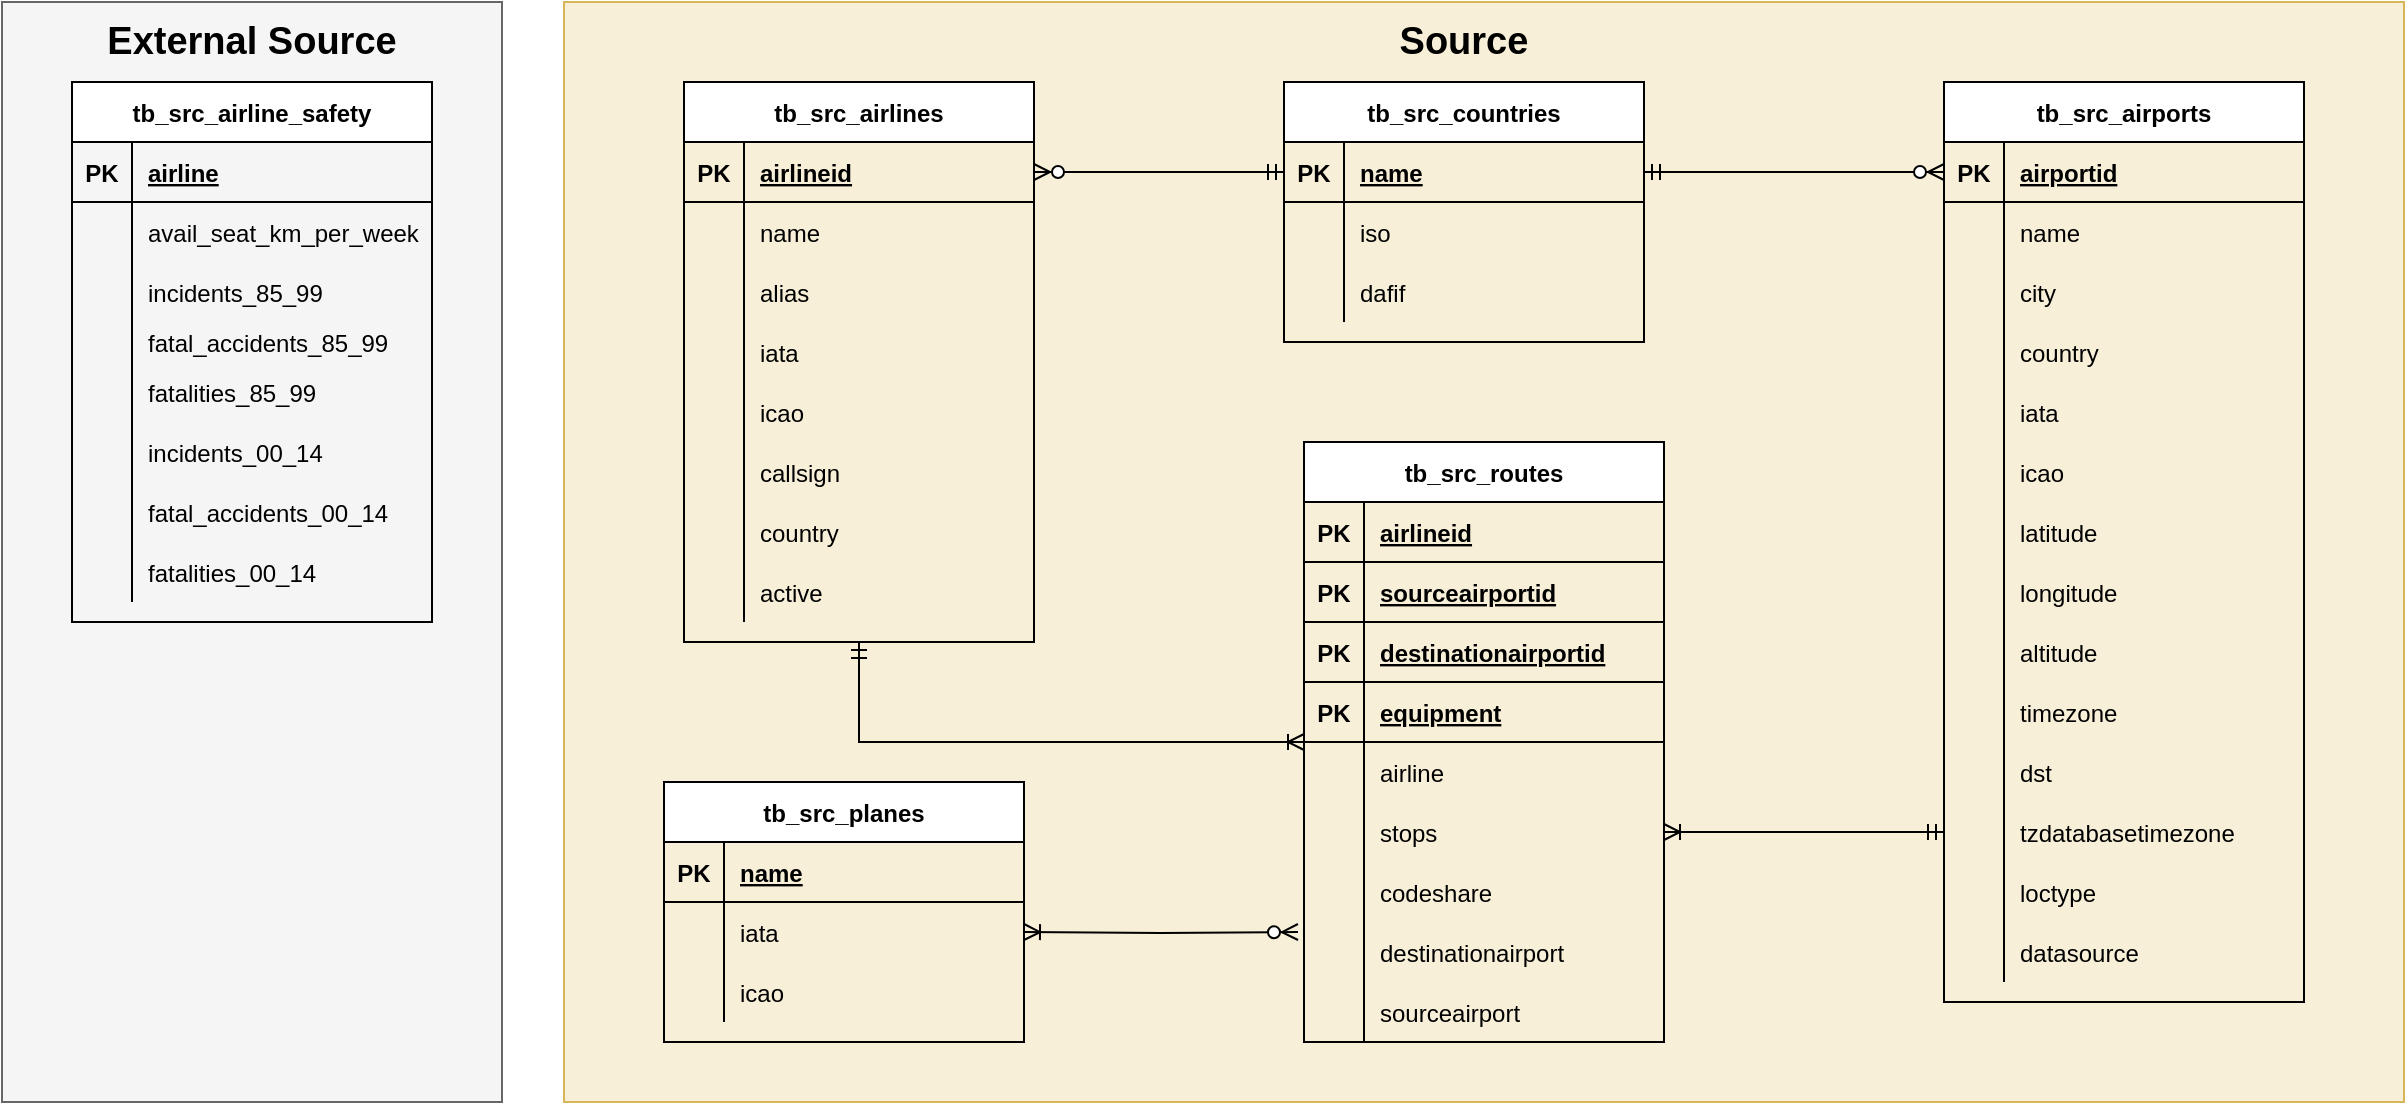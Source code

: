 <mxfile version="14.5.10" type="device"><diagram id="R2lEEEUBdFMjLlhIrx00" name="Page-1"><mxGraphModel dx="2272" dy="762" grid="1" gridSize="10" guides="1" tooltips="1" connect="1" arrows="1" fold="1" page="1" pageScale="1" pageWidth="850" pageHeight="1100" math="0" shadow="0" extFonts="Permanent Marker^https://fonts.googleapis.com/css?family=Permanent+Marker"><root><mxCell id="0"/><mxCell id="1" parent="0"/><mxCell id="4hCDujkjh1qXB_yIIboD-6" value="" style="rounded=0;whiteSpace=wrap;html=1;strokeColor=#d6b656;fillColor=#F7EFD7;" parent="1" vertex="1"><mxGeometry x="-460" y="180" width="920" height="550" as="geometry"/></mxCell><mxCell id="4hCDujkjh1qXB_yIIboD-7" value="" style="rounded=0;whiteSpace=wrap;html=1;fillColor=#f5f5f5;strokeColor=#666666;fontColor=#333333;" parent="1" vertex="1"><mxGeometry x="-741" y="180" width="250" height="550" as="geometry"/></mxCell><mxCell id="4C065Ig5JKCJYPvvj6BY-1" value="tb_src_airports" style="shape=table;startSize=30;container=1;collapsible=1;childLayout=tableLayout;fixedRows=1;rowLines=0;fontStyle=1;align=center;resizeLast=1;" parent="1" vertex="1"><mxGeometry x="230" y="220" width="180" height="460" as="geometry"/></mxCell><mxCell id="4C065Ig5JKCJYPvvj6BY-2" value="" style="shape=partialRectangle;collapsible=0;dropTarget=0;pointerEvents=0;fillColor=none;top=0;left=0;bottom=1;right=0;points=[[0,0.5],[1,0.5]];portConstraint=eastwest;" parent="4C065Ig5JKCJYPvvj6BY-1" vertex="1"><mxGeometry y="30" width="180" height="30" as="geometry"/></mxCell><mxCell id="4C065Ig5JKCJYPvvj6BY-3" value="PK" style="shape=partialRectangle;connectable=0;fillColor=none;top=0;left=0;bottom=0;right=0;fontStyle=1;overflow=hidden;" parent="4C065Ig5JKCJYPvvj6BY-2" vertex="1"><mxGeometry width="30" height="30" as="geometry"/></mxCell><mxCell id="4C065Ig5JKCJYPvvj6BY-4" value="airportid" style="shape=partialRectangle;connectable=0;fillColor=none;top=0;left=0;bottom=0;right=0;align=left;spacingLeft=6;fontStyle=5;overflow=hidden;" parent="4C065Ig5JKCJYPvvj6BY-2" vertex="1"><mxGeometry x="30" width="150" height="30" as="geometry"/></mxCell><mxCell id="4C065Ig5JKCJYPvvj6BY-5" value="" style="shape=partialRectangle;collapsible=0;dropTarget=0;pointerEvents=0;fillColor=none;top=0;left=0;bottom=0;right=0;points=[[0,0.5],[1,0.5]];portConstraint=eastwest;" parent="4C065Ig5JKCJYPvvj6BY-1" vertex="1"><mxGeometry y="60" width="180" height="30" as="geometry"/></mxCell><mxCell id="4C065Ig5JKCJYPvvj6BY-6" value="" style="shape=partialRectangle;connectable=0;fillColor=none;top=0;left=0;bottom=0;right=0;editable=1;overflow=hidden;" parent="4C065Ig5JKCJYPvvj6BY-5" vertex="1"><mxGeometry width="30" height="30" as="geometry"/></mxCell><mxCell id="4C065Ig5JKCJYPvvj6BY-7" value="name" style="shape=partialRectangle;connectable=0;fillColor=none;top=0;left=0;bottom=0;right=0;align=left;spacingLeft=6;overflow=hidden;" parent="4C065Ig5JKCJYPvvj6BY-5" vertex="1"><mxGeometry x="30" width="150" height="30" as="geometry"/></mxCell><mxCell id="4C065Ig5JKCJYPvvj6BY-8" value="" style="shape=partialRectangle;collapsible=0;dropTarget=0;pointerEvents=0;fillColor=none;top=0;left=0;bottom=0;right=0;points=[[0,0.5],[1,0.5]];portConstraint=eastwest;" parent="4C065Ig5JKCJYPvvj6BY-1" vertex="1"><mxGeometry y="90" width="180" height="30" as="geometry"/></mxCell><mxCell id="4C065Ig5JKCJYPvvj6BY-9" value="" style="shape=partialRectangle;connectable=0;fillColor=none;top=0;left=0;bottom=0;right=0;editable=1;overflow=hidden;" parent="4C065Ig5JKCJYPvvj6BY-8" vertex="1"><mxGeometry width="30" height="30" as="geometry"/></mxCell><mxCell id="4C065Ig5JKCJYPvvj6BY-10" value="city" style="shape=partialRectangle;connectable=0;fillColor=none;top=0;left=0;bottom=0;right=0;align=left;spacingLeft=6;overflow=hidden;" parent="4C065Ig5JKCJYPvvj6BY-8" vertex="1"><mxGeometry x="30" width="150" height="30" as="geometry"/></mxCell><mxCell id="4C065Ig5JKCJYPvvj6BY-11" value="" style="shape=partialRectangle;collapsible=0;dropTarget=0;pointerEvents=0;fillColor=none;top=0;left=0;bottom=0;right=0;points=[[0,0.5],[1,0.5]];portConstraint=eastwest;" parent="4C065Ig5JKCJYPvvj6BY-1" vertex="1"><mxGeometry y="120" width="180" height="30" as="geometry"/></mxCell><mxCell id="4C065Ig5JKCJYPvvj6BY-12" value="" style="shape=partialRectangle;connectable=0;fillColor=none;top=0;left=0;bottom=0;right=0;editable=1;overflow=hidden;" parent="4C065Ig5JKCJYPvvj6BY-11" vertex="1"><mxGeometry width="30" height="30" as="geometry"/></mxCell><mxCell id="4C065Ig5JKCJYPvvj6BY-13" value="country" style="shape=partialRectangle;connectable=0;fillColor=none;top=0;left=0;bottom=0;right=0;align=left;spacingLeft=6;overflow=hidden;" parent="4C065Ig5JKCJYPvvj6BY-11" vertex="1"><mxGeometry x="30" width="150" height="30" as="geometry"/></mxCell><mxCell id="4C065Ig5JKCJYPvvj6BY-14" value="" style="shape=partialRectangle;collapsible=0;dropTarget=0;pointerEvents=0;fillColor=none;top=0;left=0;bottom=0;right=0;points=[[0,0.5],[1,0.5]];portConstraint=eastwest;" parent="4C065Ig5JKCJYPvvj6BY-1" vertex="1"><mxGeometry y="150" width="180" height="30" as="geometry"/></mxCell><mxCell id="4C065Ig5JKCJYPvvj6BY-15" value="" style="shape=partialRectangle;connectable=0;fillColor=none;top=0;left=0;bottom=0;right=0;editable=1;overflow=hidden;" parent="4C065Ig5JKCJYPvvj6BY-14" vertex="1"><mxGeometry width="30" height="30" as="geometry"/></mxCell><mxCell id="4C065Ig5JKCJYPvvj6BY-16" value="iata" style="shape=partialRectangle;connectable=0;fillColor=none;top=0;left=0;bottom=0;right=0;align=left;spacingLeft=6;overflow=hidden;" parent="4C065Ig5JKCJYPvvj6BY-14" vertex="1"><mxGeometry x="30" width="150" height="30" as="geometry"/></mxCell><mxCell id="4C065Ig5JKCJYPvvj6BY-17" value="" style="shape=partialRectangle;collapsible=0;dropTarget=0;pointerEvents=0;fillColor=none;top=0;left=0;bottom=0;right=0;points=[[0,0.5],[1,0.5]];portConstraint=eastwest;" parent="4C065Ig5JKCJYPvvj6BY-1" vertex="1"><mxGeometry y="180" width="180" height="30" as="geometry"/></mxCell><mxCell id="4C065Ig5JKCJYPvvj6BY-18" value="" style="shape=partialRectangle;connectable=0;fillColor=none;top=0;left=0;bottom=0;right=0;editable=1;overflow=hidden;" parent="4C065Ig5JKCJYPvvj6BY-17" vertex="1"><mxGeometry width="30" height="30" as="geometry"/></mxCell><mxCell id="4C065Ig5JKCJYPvvj6BY-19" value="icao" style="shape=partialRectangle;connectable=0;fillColor=none;top=0;left=0;bottom=0;right=0;align=left;spacingLeft=6;overflow=hidden;" parent="4C065Ig5JKCJYPvvj6BY-17" vertex="1"><mxGeometry x="30" width="150" height="30" as="geometry"/></mxCell><mxCell id="4C065Ig5JKCJYPvvj6BY-20" value="" style="shape=partialRectangle;collapsible=0;dropTarget=0;pointerEvents=0;fillColor=none;top=0;left=0;bottom=0;right=0;points=[[0,0.5],[1,0.5]];portConstraint=eastwest;" parent="4C065Ig5JKCJYPvvj6BY-1" vertex="1"><mxGeometry y="210" width="180" height="30" as="geometry"/></mxCell><mxCell id="4C065Ig5JKCJYPvvj6BY-21" value="" style="shape=partialRectangle;connectable=0;fillColor=none;top=0;left=0;bottom=0;right=0;editable=1;overflow=hidden;" parent="4C065Ig5JKCJYPvvj6BY-20" vertex="1"><mxGeometry width="30" height="30" as="geometry"/></mxCell><mxCell id="4C065Ig5JKCJYPvvj6BY-22" value="latitude" style="shape=partialRectangle;connectable=0;fillColor=none;top=0;left=0;bottom=0;right=0;align=left;spacingLeft=6;overflow=hidden;" parent="4C065Ig5JKCJYPvvj6BY-20" vertex="1"><mxGeometry x="30" width="150" height="30" as="geometry"/></mxCell><mxCell id="4C065Ig5JKCJYPvvj6BY-23" value="" style="shape=partialRectangle;collapsible=0;dropTarget=0;pointerEvents=0;fillColor=none;top=0;left=0;bottom=0;right=0;points=[[0,0.5],[1,0.5]];portConstraint=eastwest;" parent="4C065Ig5JKCJYPvvj6BY-1" vertex="1"><mxGeometry y="240" width="180" height="30" as="geometry"/></mxCell><mxCell id="4C065Ig5JKCJYPvvj6BY-24" value="" style="shape=partialRectangle;connectable=0;fillColor=none;top=0;left=0;bottom=0;right=0;editable=1;overflow=hidden;" parent="4C065Ig5JKCJYPvvj6BY-23" vertex="1"><mxGeometry width="30" height="30" as="geometry"/></mxCell><mxCell id="4C065Ig5JKCJYPvvj6BY-25" value="longitude" style="shape=partialRectangle;connectable=0;fillColor=none;top=0;left=0;bottom=0;right=0;align=left;spacingLeft=6;overflow=hidden;" parent="4C065Ig5JKCJYPvvj6BY-23" vertex="1"><mxGeometry x="30" width="150" height="30" as="geometry"/></mxCell><mxCell id="4C065Ig5JKCJYPvvj6BY-26" value="" style="shape=partialRectangle;collapsible=0;dropTarget=0;pointerEvents=0;fillColor=none;top=0;left=0;bottom=0;right=0;points=[[0,0.5],[1,0.5]];portConstraint=eastwest;" parent="4C065Ig5JKCJYPvvj6BY-1" vertex="1"><mxGeometry y="270" width="180" height="30" as="geometry"/></mxCell><mxCell id="4C065Ig5JKCJYPvvj6BY-27" value="" style="shape=partialRectangle;connectable=0;fillColor=none;top=0;left=0;bottom=0;right=0;editable=1;overflow=hidden;" parent="4C065Ig5JKCJYPvvj6BY-26" vertex="1"><mxGeometry width="30" height="30" as="geometry"/></mxCell><mxCell id="4C065Ig5JKCJYPvvj6BY-28" value="altitude" style="shape=partialRectangle;connectable=0;fillColor=none;top=0;left=0;bottom=0;right=0;align=left;spacingLeft=6;overflow=hidden;" parent="4C065Ig5JKCJYPvvj6BY-26" vertex="1"><mxGeometry x="30" width="150" height="30" as="geometry"/></mxCell><mxCell id="4C065Ig5JKCJYPvvj6BY-29" value="" style="shape=partialRectangle;collapsible=0;dropTarget=0;pointerEvents=0;fillColor=none;top=0;left=0;bottom=0;right=0;points=[[0,0.5],[1,0.5]];portConstraint=eastwest;" parent="4C065Ig5JKCJYPvvj6BY-1" vertex="1"><mxGeometry y="300" width="180" height="30" as="geometry"/></mxCell><mxCell id="4C065Ig5JKCJYPvvj6BY-30" value="" style="shape=partialRectangle;connectable=0;fillColor=none;top=0;left=0;bottom=0;right=0;editable=1;overflow=hidden;" parent="4C065Ig5JKCJYPvvj6BY-29" vertex="1"><mxGeometry width="30" height="30" as="geometry"/></mxCell><mxCell id="4C065Ig5JKCJYPvvj6BY-31" value="timezone" style="shape=partialRectangle;connectable=0;fillColor=none;top=0;left=0;bottom=0;right=0;align=left;spacingLeft=6;overflow=hidden;" parent="4C065Ig5JKCJYPvvj6BY-29" vertex="1"><mxGeometry x="30" width="150" height="30" as="geometry"/></mxCell><mxCell id="4C065Ig5JKCJYPvvj6BY-32" value="" style="shape=partialRectangle;collapsible=0;dropTarget=0;pointerEvents=0;fillColor=none;top=0;left=0;bottom=0;right=0;points=[[0,0.5],[1,0.5]];portConstraint=eastwest;" parent="4C065Ig5JKCJYPvvj6BY-1" vertex="1"><mxGeometry y="330" width="180" height="30" as="geometry"/></mxCell><mxCell id="4C065Ig5JKCJYPvvj6BY-33" value="" style="shape=partialRectangle;connectable=0;fillColor=none;top=0;left=0;bottom=0;right=0;editable=1;overflow=hidden;" parent="4C065Ig5JKCJYPvvj6BY-32" vertex="1"><mxGeometry width="30" height="30" as="geometry"/></mxCell><mxCell id="4C065Ig5JKCJYPvvj6BY-34" value="dst" style="shape=partialRectangle;connectable=0;fillColor=none;top=0;left=0;bottom=0;right=0;align=left;spacingLeft=6;overflow=hidden;" parent="4C065Ig5JKCJYPvvj6BY-32" vertex="1"><mxGeometry x="30" width="150" height="30" as="geometry"/></mxCell><mxCell id="4C065Ig5JKCJYPvvj6BY-35" value="" style="shape=partialRectangle;collapsible=0;dropTarget=0;pointerEvents=0;fillColor=none;top=0;left=0;bottom=0;right=0;points=[[0,0.5],[1,0.5]];portConstraint=eastwest;" parent="4C065Ig5JKCJYPvvj6BY-1" vertex="1"><mxGeometry y="360" width="180" height="30" as="geometry"/></mxCell><mxCell id="4C065Ig5JKCJYPvvj6BY-36" value="" style="shape=partialRectangle;connectable=0;fillColor=none;top=0;left=0;bottom=0;right=0;editable=1;overflow=hidden;" parent="4C065Ig5JKCJYPvvj6BY-35" vertex="1"><mxGeometry width="30" height="30" as="geometry"/></mxCell><mxCell id="4C065Ig5JKCJYPvvj6BY-37" value="tzdatabasetimezone" style="shape=partialRectangle;connectable=0;fillColor=none;top=0;left=0;bottom=0;right=0;align=left;spacingLeft=6;overflow=hidden;" parent="4C065Ig5JKCJYPvvj6BY-35" vertex="1"><mxGeometry x="30" width="150" height="30" as="geometry"/></mxCell><mxCell id="4C065Ig5JKCJYPvvj6BY-38" value="" style="shape=partialRectangle;collapsible=0;dropTarget=0;pointerEvents=0;fillColor=none;top=0;left=0;bottom=0;right=0;points=[[0,0.5],[1,0.5]];portConstraint=eastwest;" parent="4C065Ig5JKCJYPvvj6BY-1" vertex="1"><mxGeometry y="390" width="180" height="30" as="geometry"/></mxCell><mxCell id="4C065Ig5JKCJYPvvj6BY-39" value="" style="shape=partialRectangle;connectable=0;fillColor=none;top=0;left=0;bottom=0;right=0;editable=1;overflow=hidden;" parent="4C065Ig5JKCJYPvvj6BY-38" vertex="1"><mxGeometry width="30" height="30" as="geometry"/></mxCell><mxCell id="4C065Ig5JKCJYPvvj6BY-40" value="loctype" style="shape=partialRectangle;connectable=0;fillColor=none;top=0;left=0;bottom=0;right=0;align=left;spacingLeft=6;overflow=hidden;" parent="4C065Ig5JKCJYPvvj6BY-38" vertex="1"><mxGeometry x="30" width="150" height="30" as="geometry"/></mxCell><mxCell id="4C065Ig5JKCJYPvvj6BY-41" value="" style="shape=partialRectangle;collapsible=0;dropTarget=0;pointerEvents=0;fillColor=none;top=0;left=0;bottom=0;right=0;points=[[0,0.5],[1,0.5]];portConstraint=eastwest;" parent="4C065Ig5JKCJYPvvj6BY-1" vertex="1"><mxGeometry y="420" width="180" height="30" as="geometry"/></mxCell><mxCell id="4C065Ig5JKCJYPvvj6BY-42" value="" style="shape=partialRectangle;connectable=0;fillColor=none;top=0;left=0;bottom=0;right=0;editable=1;overflow=hidden;" parent="4C065Ig5JKCJYPvvj6BY-41" vertex="1"><mxGeometry width="30" height="30" as="geometry"/></mxCell><mxCell id="4C065Ig5JKCJYPvvj6BY-43" value="datasource" style="shape=partialRectangle;connectable=0;fillColor=none;top=0;left=0;bottom=0;right=0;align=left;spacingLeft=6;overflow=hidden;" parent="4C065Ig5JKCJYPvvj6BY-41" vertex="1"><mxGeometry x="30" width="150" height="30" as="geometry"/></mxCell><mxCell id="4C065Ig5JKCJYPvvj6BY-44" value="tb_src_airlines" style="shape=table;startSize=30;container=1;collapsible=1;childLayout=tableLayout;fixedRows=1;rowLines=0;fontStyle=1;align=center;resizeLast=1;" parent="1" vertex="1"><mxGeometry x="-400" y="220" width="175" height="280" as="geometry"/></mxCell><mxCell id="4C065Ig5JKCJYPvvj6BY-45" value="" style="shape=partialRectangle;collapsible=0;dropTarget=0;pointerEvents=0;fillColor=none;top=0;left=0;bottom=1;right=0;points=[[0,0.5],[1,0.5]];portConstraint=eastwest;" parent="4C065Ig5JKCJYPvvj6BY-44" vertex="1"><mxGeometry y="30" width="175" height="30" as="geometry"/></mxCell><mxCell id="4C065Ig5JKCJYPvvj6BY-46" value="PK" style="shape=partialRectangle;connectable=0;fillColor=none;top=0;left=0;bottom=0;right=0;fontStyle=1;overflow=hidden;" parent="4C065Ig5JKCJYPvvj6BY-45" vertex="1"><mxGeometry width="30" height="30" as="geometry"/></mxCell><mxCell id="4C065Ig5JKCJYPvvj6BY-47" value="airlineid" style="shape=partialRectangle;connectable=0;fillColor=none;top=0;left=0;bottom=0;right=0;align=left;spacingLeft=6;fontStyle=5;overflow=hidden;" parent="4C065Ig5JKCJYPvvj6BY-45" vertex="1"><mxGeometry x="30" width="145" height="30" as="geometry"/></mxCell><mxCell id="4C065Ig5JKCJYPvvj6BY-48" value="" style="shape=partialRectangle;collapsible=0;dropTarget=0;pointerEvents=0;fillColor=none;top=0;left=0;bottom=0;right=0;points=[[0,0.5],[1,0.5]];portConstraint=eastwest;" parent="4C065Ig5JKCJYPvvj6BY-44" vertex="1"><mxGeometry y="60" width="175" height="30" as="geometry"/></mxCell><mxCell id="4C065Ig5JKCJYPvvj6BY-49" value="" style="shape=partialRectangle;connectable=0;fillColor=none;top=0;left=0;bottom=0;right=0;editable=1;overflow=hidden;fontStyle=1" parent="4C065Ig5JKCJYPvvj6BY-48" vertex="1"><mxGeometry width="30" height="30" as="geometry"/></mxCell><mxCell id="4C065Ig5JKCJYPvvj6BY-50" value="name" style="shape=partialRectangle;connectable=0;fillColor=none;top=0;left=0;bottom=0;right=0;align=left;spacingLeft=6;overflow=hidden;" parent="4C065Ig5JKCJYPvvj6BY-48" vertex="1"><mxGeometry x="30" width="145" height="30" as="geometry"/></mxCell><mxCell id="4C065Ig5JKCJYPvvj6BY-51" value="" style="shape=partialRectangle;collapsible=0;dropTarget=0;pointerEvents=0;fillColor=none;top=0;left=0;bottom=0;right=0;points=[[0,0.5],[1,0.5]];portConstraint=eastwest;" parent="4C065Ig5JKCJYPvvj6BY-44" vertex="1"><mxGeometry y="90" width="175" height="30" as="geometry"/></mxCell><mxCell id="4C065Ig5JKCJYPvvj6BY-52" value="" style="shape=partialRectangle;connectable=0;fillColor=none;top=0;left=0;bottom=0;right=0;editable=1;overflow=hidden;" parent="4C065Ig5JKCJYPvvj6BY-51" vertex="1"><mxGeometry width="30" height="30" as="geometry"/></mxCell><mxCell id="4C065Ig5JKCJYPvvj6BY-53" value="alias" style="shape=partialRectangle;connectable=0;fillColor=none;top=0;left=0;bottom=0;right=0;align=left;spacingLeft=6;overflow=hidden;" parent="4C065Ig5JKCJYPvvj6BY-51" vertex="1"><mxGeometry x="30" width="145" height="30" as="geometry"/></mxCell><mxCell id="4C065Ig5JKCJYPvvj6BY-54" value="" style="shape=partialRectangle;collapsible=0;dropTarget=0;pointerEvents=0;fillColor=none;top=0;left=0;bottom=0;right=0;points=[[0,0.5],[1,0.5]];portConstraint=eastwest;" parent="4C065Ig5JKCJYPvvj6BY-44" vertex="1"><mxGeometry y="120" width="175" height="30" as="geometry"/></mxCell><mxCell id="4C065Ig5JKCJYPvvj6BY-55" value="" style="shape=partialRectangle;connectable=0;fillColor=none;top=0;left=0;bottom=0;right=0;editable=1;overflow=hidden;" parent="4C065Ig5JKCJYPvvj6BY-54" vertex="1"><mxGeometry width="30" height="30" as="geometry"/></mxCell><mxCell id="4C065Ig5JKCJYPvvj6BY-56" value="iata" style="shape=partialRectangle;connectable=0;fillColor=none;top=0;left=0;bottom=0;right=0;align=left;spacingLeft=6;overflow=hidden;" parent="4C065Ig5JKCJYPvvj6BY-54" vertex="1"><mxGeometry x="30" width="145" height="30" as="geometry"/></mxCell><mxCell id="4C065Ig5JKCJYPvvj6BY-57" value="" style="shape=partialRectangle;collapsible=0;dropTarget=0;pointerEvents=0;fillColor=none;top=0;left=0;bottom=0;right=0;points=[[0,0.5],[1,0.5]];portConstraint=eastwest;" parent="4C065Ig5JKCJYPvvj6BY-44" vertex="1"><mxGeometry y="150" width="175" height="30" as="geometry"/></mxCell><mxCell id="4C065Ig5JKCJYPvvj6BY-58" value="" style="shape=partialRectangle;connectable=0;fillColor=none;top=0;left=0;bottom=0;right=0;editable=1;overflow=hidden;" parent="4C065Ig5JKCJYPvvj6BY-57" vertex="1"><mxGeometry width="30" height="30" as="geometry"/></mxCell><mxCell id="4C065Ig5JKCJYPvvj6BY-59" value="icao" style="shape=partialRectangle;connectable=0;fillColor=none;top=0;left=0;bottom=0;right=0;align=left;spacingLeft=6;overflow=hidden;" parent="4C065Ig5JKCJYPvvj6BY-57" vertex="1"><mxGeometry x="30" width="145" height="30" as="geometry"/></mxCell><mxCell id="4C065Ig5JKCJYPvvj6BY-60" value="" style="shape=partialRectangle;collapsible=0;dropTarget=0;pointerEvents=0;fillColor=none;top=0;left=0;bottom=0;right=0;points=[[0,0.5],[1,0.5]];portConstraint=eastwest;" parent="4C065Ig5JKCJYPvvj6BY-44" vertex="1"><mxGeometry y="180" width="175" height="30" as="geometry"/></mxCell><mxCell id="4C065Ig5JKCJYPvvj6BY-61" value="" style="shape=partialRectangle;connectable=0;fillColor=none;top=0;left=0;bottom=0;right=0;editable=1;overflow=hidden;" parent="4C065Ig5JKCJYPvvj6BY-60" vertex="1"><mxGeometry width="30" height="30" as="geometry"/></mxCell><mxCell id="4C065Ig5JKCJYPvvj6BY-62" value="callsign" style="shape=partialRectangle;connectable=0;fillColor=none;top=0;left=0;bottom=0;right=0;align=left;spacingLeft=6;overflow=hidden;" parent="4C065Ig5JKCJYPvvj6BY-60" vertex="1"><mxGeometry x="30" width="145" height="30" as="geometry"/></mxCell><mxCell id="4C065Ig5JKCJYPvvj6BY-63" value="" style="shape=partialRectangle;collapsible=0;dropTarget=0;pointerEvents=0;fillColor=none;top=0;left=0;bottom=0;right=0;points=[[0,0.5],[1,0.5]];portConstraint=eastwest;" parent="4C065Ig5JKCJYPvvj6BY-44" vertex="1"><mxGeometry y="210" width="175" height="30" as="geometry"/></mxCell><mxCell id="4C065Ig5JKCJYPvvj6BY-64" value="" style="shape=partialRectangle;connectable=0;fillColor=none;top=0;left=0;bottom=0;right=0;editable=1;overflow=hidden;" parent="4C065Ig5JKCJYPvvj6BY-63" vertex="1"><mxGeometry width="30" height="30" as="geometry"/></mxCell><mxCell id="4C065Ig5JKCJYPvvj6BY-65" value="country      " style="shape=partialRectangle;connectable=0;fillColor=none;top=0;left=0;bottom=0;right=0;align=left;spacingLeft=6;overflow=hidden;" parent="4C065Ig5JKCJYPvvj6BY-63" vertex="1"><mxGeometry x="30" width="145" height="30" as="geometry"/></mxCell><mxCell id="4C065Ig5JKCJYPvvj6BY-66" value="" style="shape=partialRectangle;collapsible=0;dropTarget=0;pointerEvents=0;fillColor=none;top=0;left=0;bottom=0;right=0;points=[[0,0.5],[1,0.5]];portConstraint=eastwest;" parent="4C065Ig5JKCJYPvvj6BY-44" vertex="1"><mxGeometry y="240" width="175" height="30" as="geometry"/></mxCell><mxCell id="4C065Ig5JKCJYPvvj6BY-67" value="" style="shape=partialRectangle;connectable=0;fillColor=none;top=0;left=0;bottom=0;right=0;editable=1;overflow=hidden;" parent="4C065Ig5JKCJYPvvj6BY-66" vertex="1"><mxGeometry width="30" height="30" as="geometry"/></mxCell><mxCell id="4C065Ig5JKCJYPvvj6BY-68" value="active       " style="shape=partialRectangle;connectable=0;fillColor=none;top=0;left=0;bottom=0;right=0;align=left;spacingLeft=6;overflow=hidden;" parent="4C065Ig5JKCJYPvvj6BY-66" vertex="1"><mxGeometry x="30" width="145" height="30" as="geometry"/></mxCell><mxCell id="4C065Ig5JKCJYPvvj6BY-72" value="tb_src_planes" style="shape=table;startSize=30;container=1;collapsible=1;childLayout=tableLayout;fixedRows=1;rowLines=0;fontStyle=1;align=center;resizeLast=1;" parent="1" vertex="1"><mxGeometry x="-410" y="570" width="180" height="130" as="geometry"/></mxCell><mxCell id="4C065Ig5JKCJYPvvj6BY-73" value="" style="shape=partialRectangle;collapsible=0;dropTarget=0;pointerEvents=0;fillColor=none;top=0;left=0;bottom=1;right=0;points=[[0,0.5],[1,0.5]];portConstraint=eastwest;" parent="4C065Ig5JKCJYPvvj6BY-72" vertex="1"><mxGeometry y="30" width="180" height="30" as="geometry"/></mxCell><mxCell id="4C065Ig5JKCJYPvvj6BY-74" value="PK" style="shape=partialRectangle;connectable=0;fillColor=none;top=0;left=0;bottom=0;right=0;fontStyle=1;overflow=hidden;" parent="4C065Ig5JKCJYPvvj6BY-73" vertex="1"><mxGeometry width="30" height="30" as="geometry"/></mxCell><mxCell id="4C065Ig5JKCJYPvvj6BY-75" value="name" style="shape=partialRectangle;connectable=0;fillColor=none;top=0;left=0;bottom=0;right=0;align=left;spacingLeft=6;fontStyle=5;overflow=hidden;" parent="4C065Ig5JKCJYPvvj6BY-73" vertex="1"><mxGeometry x="30" width="150" height="30" as="geometry"/></mxCell><mxCell id="4C065Ig5JKCJYPvvj6BY-76" value="" style="shape=partialRectangle;collapsible=0;dropTarget=0;pointerEvents=0;fillColor=none;top=0;left=0;bottom=0;right=0;points=[[0,0.5],[1,0.5]];portConstraint=eastwest;" parent="4C065Ig5JKCJYPvvj6BY-72" vertex="1"><mxGeometry y="60" width="180" height="30" as="geometry"/></mxCell><mxCell id="4C065Ig5JKCJYPvvj6BY-77" value="" style="shape=partialRectangle;connectable=0;fillColor=none;top=0;left=0;bottom=0;right=0;editable=1;overflow=hidden;" parent="4C065Ig5JKCJYPvvj6BY-76" vertex="1"><mxGeometry width="30" height="30" as="geometry"/></mxCell><mxCell id="4C065Ig5JKCJYPvvj6BY-78" value="iata" style="shape=partialRectangle;connectable=0;fillColor=none;top=0;left=0;bottom=0;right=0;align=left;spacingLeft=6;overflow=hidden;" parent="4C065Ig5JKCJYPvvj6BY-76" vertex="1"><mxGeometry x="30" width="150" height="30" as="geometry"/></mxCell><mxCell id="4C065Ig5JKCJYPvvj6BY-79" value="" style="shape=partialRectangle;collapsible=0;dropTarget=0;pointerEvents=0;fillColor=none;top=0;left=0;bottom=0;right=0;points=[[0,0.5],[1,0.5]];portConstraint=eastwest;" parent="4C065Ig5JKCJYPvvj6BY-72" vertex="1"><mxGeometry y="90" width="180" height="30" as="geometry"/></mxCell><mxCell id="4C065Ig5JKCJYPvvj6BY-80" value="" style="shape=partialRectangle;connectable=0;fillColor=none;top=0;left=0;bottom=0;right=0;editable=1;overflow=hidden;" parent="4C065Ig5JKCJYPvvj6BY-79" vertex="1"><mxGeometry width="30" height="30" as="geometry"/></mxCell><mxCell id="4C065Ig5JKCJYPvvj6BY-81" value="icao" style="shape=partialRectangle;connectable=0;fillColor=none;top=0;left=0;bottom=0;right=0;align=left;spacingLeft=6;overflow=hidden;" parent="4C065Ig5JKCJYPvvj6BY-79" vertex="1"><mxGeometry x="30" width="150" height="30" as="geometry"/></mxCell><mxCell id="4C065Ig5JKCJYPvvj6BY-182" style="edgeStyle=orthogonalEdgeStyle;rounded=0;orthogonalLoop=1;jettySize=auto;html=1;entryX=0.5;entryY=1;entryDx=0;entryDy=0;startArrow=ERoneToMany;startFill=0;endArrow=ERmandOne;endFill=0;" parent="1" source="4C065Ig5JKCJYPvvj6BY-98" target="4C065Ig5JKCJYPvvj6BY-44" edge="1"><mxGeometry relative="1" as="geometry"/></mxCell><mxCell id="4C065Ig5JKCJYPvvj6BY-98" value="tb_src_routes" style="shape=table;startSize=30;container=1;collapsible=1;childLayout=tableLayout;fixedRows=1;rowLines=0;fontStyle=1;align=center;resizeLast=1;" parent="1" vertex="1"><mxGeometry x="-90" y="400" width="180" height="300" as="geometry"/></mxCell><mxCell id="4C065Ig5JKCJYPvvj6BY-99" value="" style="shape=partialRectangle;collapsible=0;dropTarget=0;pointerEvents=0;fillColor=none;top=0;left=0;bottom=1;right=0;points=[[0,0.5],[1,0.5]];portConstraint=eastwest;" parent="4C065Ig5JKCJYPvvj6BY-98" vertex="1"><mxGeometry y="30" width="180" height="30" as="geometry"/></mxCell><mxCell id="4C065Ig5JKCJYPvvj6BY-100" value="PK" style="shape=partialRectangle;connectable=0;fillColor=none;top=0;left=0;bottom=0;right=0;fontStyle=1;overflow=hidden;" parent="4C065Ig5JKCJYPvvj6BY-99" vertex="1"><mxGeometry width="30" height="30" as="geometry"/></mxCell><mxCell id="4C065Ig5JKCJYPvvj6BY-101" value="airlineid" style="shape=partialRectangle;connectable=0;fillColor=none;top=0;left=0;bottom=0;right=0;align=left;spacingLeft=6;fontStyle=5;overflow=hidden;" parent="4C065Ig5JKCJYPvvj6BY-99" vertex="1"><mxGeometry x="30" width="150" height="30" as="geometry"/></mxCell><mxCell id="4C065Ig5JKCJYPvvj6BY-111" value="" style="shape=partialRectangle;collapsible=0;dropTarget=0;pointerEvents=0;fillColor=none;top=0;left=0;bottom=1;right=0;points=[[0,0.5],[1,0.5]];portConstraint=eastwest;" parent="4C065Ig5JKCJYPvvj6BY-98" vertex="1"><mxGeometry y="60" width="180" height="30" as="geometry"/></mxCell><mxCell id="4C065Ig5JKCJYPvvj6BY-112" value="PK" style="shape=partialRectangle;connectable=0;fillColor=none;top=0;left=0;bottom=0;right=0;fontStyle=1;overflow=hidden;" parent="4C065Ig5JKCJYPvvj6BY-111" vertex="1"><mxGeometry width="30" height="30" as="geometry"/></mxCell><mxCell id="4C065Ig5JKCJYPvvj6BY-113" value="sourceairportid" style="shape=partialRectangle;connectable=0;fillColor=none;top=0;left=0;bottom=0;right=0;align=left;spacingLeft=6;fontStyle=5;overflow=hidden;" parent="4C065Ig5JKCJYPvvj6BY-111" vertex="1"><mxGeometry x="30" width="150" height="30" as="geometry"/></mxCell><mxCell id="4C065Ig5JKCJYPvvj6BY-114" value="" style="shape=partialRectangle;collapsible=0;dropTarget=0;pointerEvents=0;fillColor=none;top=0;left=0;bottom=1;right=0;points=[[0,0.5],[1,0.5]];portConstraint=eastwest;" parent="4C065Ig5JKCJYPvvj6BY-98" vertex="1"><mxGeometry y="90" width="180" height="30" as="geometry"/></mxCell><mxCell id="4C065Ig5JKCJYPvvj6BY-115" value="PK" style="shape=partialRectangle;connectable=0;fillColor=none;top=0;left=0;bottom=0;right=0;fontStyle=1;overflow=hidden;" parent="4C065Ig5JKCJYPvvj6BY-114" vertex="1"><mxGeometry width="30" height="30" as="geometry"/></mxCell><mxCell id="4C065Ig5JKCJYPvvj6BY-116" value="destinationairportid" style="shape=partialRectangle;connectable=0;fillColor=none;top=0;left=0;bottom=0;right=0;align=left;spacingLeft=6;fontStyle=5;overflow=hidden;" parent="4C065Ig5JKCJYPvvj6BY-114" vertex="1"><mxGeometry x="30" width="150" height="30" as="geometry"/></mxCell><mxCell id="T5eMqrQYd3LqVpggxPXB-4" value="" style="shape=partialRectangle;collapsible=0;dropTarget=0;pointerEvents=0;fillColor=none;top=0;left=0;bottom=1;right=0;points=[[0,0.5],[1,0.5]];portConstraint=eastwest;" parent="4C065Ig5JKCJYPvvj6BY-98" vertex="1"><mxGeometry y="120" width="180" height="30" as="geometry"/></mxCell><mxCell id="T5eMqrQYd3LqVpggxPXB-5" value="PK" style="shape=partialRectangle;connectable=0;fillColor=none;top=0;left=0;bottom=0;right=0;fontStyle=1;overflow=hidden;" parent="T5eMqrQYd3LqVpggxPXB-4" vertex="1"><mxGeometry width="30" height="30" as="geometry"/></mxCell><mxCell id="T5eMqrQYd3LqVpggxPXB-6" value="equipment" style="shape=partialRectangle;connectable=0;fillColor=none;top=0;left=0;bottom=0;right=0;align=left;spacingLeft=6;fontStyle=5;overflow=hidden;" parent="T5eMqrQYd3LqVpggxPXB-4" vertex="1"><mxGeometry x="30" width="150" height="30" as="geometry"/></mxCell><mxCell id="4C065Ig5JKCJYPvvj6BY-102" value="" style="shape=partialRectangle;collapsible=0;dropTarget=0;pointerEvents=0;fillColor=none;top=0;left=0;bottom=0;right=0;points=[[0,0.5],[1,0.5]];portConstraint=eastwest;" parent="4C065Ig5JKCJYPvvj6BY-98" vertex="1"><mxGeometry y="150" width="180" height="30" as="geometry"/></mxCell><mxCell id="4C065Ig5JKCJYPvvj6BY-103" value="" style="shape=partialRectangle;connectable=0;fillColor=none;top=0;left=0;bottom=0;right=0;editable=1;overflow=hidden;" parent="4C065Ig5JKCJYPvvj6BY-102" vertex="1"><mxGeometry width="30" height="30" as="geometry"/></mxCell><mxCell id="4C065Ig5JKCJYPvvj6BY-104" value="airline" style="shape=partialRectangle;connectable=0;fillColor=none;top=0;left=0;bottom=0;right=0;align=left;spacingLeft=6;overflow=hidden;" parent="4C065Ig5JKCJYPvvj6BY-102" vertex="1"><mxGeometry x="30" width="150" height="30" as="geometry"/></mxCell><mxCell id="4C065Ig5JKCJYPvvj6BY-139" value="" style="shape=partialRectangle;collapsible=0;dropTarget=0;pointerEvents=0;fillColor=none;top=0;left=0;bottom=0;right=0;points=[[0,0.5],[1,0.5]];portConstraint=eastwest;" parent="4C065Ig5JKCJYPvvj6BY-98" vertex="1"><mxGeometry y="180" width="180" height="30" as="geometry"/></mxCell><mxCell id="4C065Ig5JKCJYPvvj6BY-140" value="" style="shape=partialRectangle;connectable=0;fillColor=none;top=0;left=0;bottom=0;right=0;editable=1;overflow=hidden;" parent="4C065Ig5JKCJYPvvj6BY-139" vertex="1"><mxGeometry width="30" height="30" as="geometry"/></mxCell><mxCell id="4C065Ig5JKCJYPvvj6BY-141" value="stops" style="shape=partialRectangle;connectable=0;fillColor=none;top=0;left=0;bottom=0;right=0;align=left;spacingLeft=6;overflow=hidden;" parent="4C065Ig5JKCJYPvvj6BY-139" vertex="1"><mxGeometry x="30" width="150" height="30" as="geometry"/></mxCell><mxCell id="4C065Ig5JKCJYPvvj6BY-136" value="" style="shape=partialRectangle;collapsible=0;dropTarget=0;pointerEvents=0;fillColor=none;top=0;left=0;bottom=0;right=0;points=[[0,0.5],[1,0.5]];portConstraint=eastwest;" parent="4C065Ig5JKCJYPvvj6BY-98" vertex="1"><mxGeometry y="210" width="180" height="30" as="geometry"/></mxCell><mxCell id="4C065Ig5JKCJYPvvj6BY-137" value="" style="shape=partialRectangle;connectable=0;fillColor=none;top=0;left=0;bottom=0;right=0;editable=1;overflow=hidden;" parent="4C065Ig5JKCJYPvvj6BY-136" vertex="1"><mxGeometry width="30" height="30" as="geometry"/></mxCell><mxCell id="4C065Ig5JKCJYPvvj6BY-138" value="codeshare" style="shape=partialRectangle;connectable=0;fillColor=none;top=0;left=0;bottom=0;right=0;align=left;spacingLeft=6;overflow=hidden;" parent="4C065Ig5JKCJYPvvj6BY-136" vertex="1"><mxGeometry x="30" width="150" height="30" as="geometry"/></mxCell><mxCell id="4C065Ig5JKCJYPvvj6BY-108" value="" style="shape=partialRectangle;collapsible=0;dropTarget=0;pointerEvents=0;fillColor=none;top=0;left=0;bottom=0;right=0;points=[[0,0.5],[1,0.5]];portConstraint=eastwest;" parent="4C065Ig5JKCJYPvvj6BY-98" vertex="1"><mxGeometry y="240" width="180" height="30" as="geometry"/></mxCell><mxCell id="4C065Ig5JKCJYPvvj6BY-109" value="" style="shape=partialRectangle;connectable=0;fillColor=none;top=0;left=0;bottom=0;right=0;editable=1;overflow=hidden;" parent="4C065Ig5JKCJYPvvj6BY-108" vertex="1"><mxGeometry width="30" height="30" as="geometry"/></mxCell><mxCell id="4C065Ig5JKCJYPvvj6BY-110" value="destinationairport" style="shape=partialRectangle;connectable=0;fillColor=none;top=0;left=0;bottom=0;right=0;align=left;spacingLeft=6;overflow=hidden;" parent="4C065Ig5JKCJYPvvj6BY-108" vertex="1"><mxGeometry x="30" width="150" height="30" as="geometry"/></mxCell><mxCell id="4C065Ig5JKCJYPvvj6BY-105" value="" style="shape=partialRectangle;collapsible=0;dropTarget=0;pointerEvents=0;fillColor=none;top=0;left=0;bottom=0;right=0;points=[[0,0.5],[1,0.5]];portConstraint=eastwest;" parent="4C065Ig5JKCJYPvvj6BY-98" vertex="1"><mxGeometry y="270" width="180" height="30" as="geometry"/></mxCell><mxCell id="4C065Ig5JKCJYPvvj6BY-106" value="" style="shape=partialRectangle;connectable=0;fillColor=none;top=0;left=0;bottom=0;right=0;editable=1;overflow=hidden;" parent="4C065Ig5JKCJYPvvj6BY-105" vertex="1"><mxGeometry width="30" height="30" as="geometry"/></mxCell><mxCell id="4C065Ig5JKCJYPvvj6BY-107" value="sourceairport" style="shape=partialRectangle;connectable=0;fillColor=none;top=0;left=0;bottom=0;right=0;align=left;spacingLeft=6;overflow=hidden;" parent="4C065Ig5JKCJYPvvj6BY-105" vertex="1"><mxGeometry x="30" width="150" height="30" as="geometry"/></mxCell><mxCell id="4C065Ig5JKCJYPvvj6BY-189" style="edgeStyle=orthogonalEdgeStyle;rounded=0;orthogonalLoop=1;jettySize=auto;html=1;startArrow=ERmandOne;startFill=0;endArrow=ERzeroToMany;endFill=1;entryX=0;entryY=0.5;entryDx=0;entryDy=0;exitX=1;exitY=0.5;exitDx=0;exitDy=0;" parent="1" source="4C065Ig5JKCJYPvvj6BY-149" target="4C065Ig5JKCJYPvvj6BY-2" edge="1"><mxGeometry relative="1" as="geometry"/></mxCell><mxCell id="4C065Ig5JKCJYPvvj6BY-148" value="tb_src_countries" style="shape=table;startSize=30;container=1;collapsible=1;childLayout=tableLayout;fixedRows=1;rowLines=0;fontStyle=1;align=center;resizeLast=1;" parent="1" vertex="1"><mxGeometry x="-100" y="220" width="180" height="130" as="geometry"/></mxCell><mxCell id="4C065Ig5JKCJYPvvj6BY-149" value="" style="shape=partialRectangle;collapsible=0;dropTarget=0;pointerEvents=0;fillColor=none;top=0;left=0;bottom=1;right=0;points=[[0,0.5],[1,0.5]];portConstraint=eastwest;" parent="4C065Ig5JKCJYPvvj6BY-148" vertex="1"><mxGeometry y="30" width="180" height="30" as="geometry"/></mxCell><mxCell id="4C065Ig5JKCJYPvvj6BY-150" value="PK" style="shape=partialRectangle;connectable=0;fillColor=none;top=0;left=0;bottom=0;right=0;fontStyle=1;overflow=hidden;" parent="4C065Ig5JKCJYPvvj6BY-149" vertex="1"><mxGeometry width="30" height="30" as="geometry"/></mxCell><mxCell id="4C065Ig5JKCJYPvvj6BY-151" value="name" style="shape=partialRectangle;connectable=0;fillColor=none;top=0;left=0;bottom=0;right=0;align=left;spacingLeft=6;fontStyle=5;overflow=hidden;" parent="4C065Ig5JKCJYPvvj6BY-149" vertex="1"><mxGeometry x="30" width="150" height="30" as="geometry"/></mxCell><mxCell id="4C065Ig5JKCJYPvvj6BY-152" value="" style="shape=partialRectangle;collapsible=0;dropTarget=0;pointerEvents=0;fillColor=none;top=0;left=0;bottom=0;right=0;points=[[0,0.5],[1,0.5]];portConstraint=eastwest;" parent="4C065Ig5JKCJYPvvj6BY-148" vertex="1"><mxGeometry y="60" width="180" height="30" as="geometry"/></mxCell><mxCell id="4C065Ig5JKCJYPvvj6BY-153" value="" style="shape=partialRectangle;connectable=0;fillColor=none;top=0;left=0;bottom=0;right=0;editable=1;overflow=hidden;" parent="4C065Ig5JKCJYPvvj6BY-152" vertex="1"><mxGeometry width="30" height="30" as="geometry"/></mxCell><mxCell id="4C065Ig5JKCJYPvvj6BY-154" value="iso" style="shape=partialRectangle;connectable=0;fillColor=none;top=0;left=0;bottom=0;right=0;align=left;spacingLeft=6;overflow=hidden;" parent="4C065Ig5JKCJYPvvj6BY-152" vertex="1"><mxGeometry x="30" width="150" height="30" as="geometry"/></mxCell><mxCell id="4C065Ig5JKCJYPvvj6BY-155" value="" style="shape=partialRectangle;collapsible=0;dropTarget=0;pointerEvents=0;fillColor=none;top=0;left=0;bottom=0;right=0;points=[[0,0.5],[1,0.5]];portConstraint=eastwest;" parent="4C065Ig5JKCJYPvvj6BY-148" vertex="1"><mxGeometry y="90" width="180" height="30" as="geometry"/></mxCell><mxCell id="4C065Ig5JKCJYPvvj6BY-156" value="" style="shape=partialRectangle;connectable=0;fillColor=none;top=0;left=0;bottom=0;right=0;editable=1;overflow=hidden;" parent="4C065Ig5JKCJYPvvj6BY-155" vertex="1"><mxGeometry width="30" height="30" as="geometry"/></mxCell><mxCell id="4C065Ig5JKCJYPvvj6BY-157" value="dafif" style="shape=partialRectangle;connectable=0;fillColor=none;top=0;left=0;bottom=0;right=0;align=left;spacingLeft=6;overflow=hidden;" parent="4C065Ig5JKCJYPvvj6BY-155" vertex="1"><mxGeometry x="30" width="150" height="30" as="geometry"/></mxCell><mxCell id="4C065Ig5JKCJYPvvj6BY-190" style="edgeStyle=orthogonalEdgeStyle;rounded=0;orthogonalLoop=1;jettySize=auto;html=1;entryX=0;entryY=0.5;entryDx=0;entryDy=0;startArrow=ERoneToMany;startFill=0;endArrow=ERmandOne;endFill=0;exitX=1;exitY=0.5;exitDx=0;exitDy=0;" parent="1" source="4C065Ig5JKCJYPvvj6BY-139" target="4C065Ig5JKCJYPvvj6BY-35" edge="1"><mxGeometry relative="1" as="geometry"/></mxCell><mxCell id="4C065Ig5JKCJYPvvj6BY-191" style="edgeStyle=orthogonalEdgeStyle;rounded=0;orthogonalLoop=1;jettySize=auto;html=1;entryX=0;entryY=0.5;entryDx=0;entryDy=0;startArrow=ERzeroToMany;startFill=1;endArrow=ERmandOne;endFill=0;" parent="1" source="4C065Ig5JKCJYPvvj6BY-45" target="4C065Ig5JKCJYPvvj6BY-149" edge="1"><mxGeometry relative="1" as="geometry"/></mxCell><mxCell id="4C065Ig5JKCJYPvvj6BY-192" style="edgeStyle=orthogonalEdgeStyle;rounded=0;orthogonalLoop=1;jettySize=auto;html=1;entryX=1;entryY=0.5;entryDx=0;entryDy=0;startArrow=ERzeroToMany;startFill=1;endArrow=ERoneToMany;endFill=0;" parent="1" target="4C065Ig5JKCJYPvvj6BY-76" edge="1"><mxGeometry relative="1" as="geometry"><mxPoint x="-93" y="645" as="sourcePoint"/></mxGeometry></mxCell><mxCell id="8YYTdq5yynPniD5_YL7_-1" value="tb_src_airline_safety" style="shape=table;startSize=30;container=1;collapsible=1;childLayout=tableLayout;fixedRows=1;rowLines=0;fontStyle=1;align=center;resizeLast=1;" parent="1" vertex="1"><mxGeometry x="-706" y="220" width="180" height="270" as="geometry"/></mxCell><mxCell id="8YYTdq5yynPniD5_YL7_-2" value="" style="shape=partialRectangle;collapsible=0;dropTarget=0;pointerEvents=0;fillColor=none;top=0;left=0;bottom=1;right=0;points=[[0,0.5],[1,0.5]];portConstraint=eastwest;" parent="8YYTdq5yynPniD5_YL7_-1" vertex="1"><mxGeometry y="30" width="180" height="30" as="geometry"/></mxCell><mxCell id="8YYTdq5yynPniD5_YL7_-3" value="PK" style="shape=partialRectangle;connectable=0;fillColor=none;top=0;left=0;bottom=0;right=0;fontStyle=1;overflow=hidden;" parent="8YYTdq5yynPniD5_YL7_-2" vertex="1"><mxGeometry width="30" height="30" as="geometry"/></mxCell><mxCell id="8YYTdq5yynPniD5_YL7_-4" value="airline" style="shape=partialRectangle;connectable=0;fillColor=none;top=0;left=0;bottom=0;right=0;align=left;spacingLeft=6;fontStyle=5;overflow=hidden;" parent="8YYTdq5yynPniD5_YL7_-2" vertex="1"><mxGeometry x="30" width="150" height="30" as="geometry"/></mxCell><mxCell id="8YYTdq5yynPniD5_YL7_-5" value="" style="shape=partialRectangle;collapsible=0;dropTarget=0;pointerEvents=0;fillColor=none;top=0;left=0;bottom=0;right=0;points=[[0,0.5],[1,0.5]];portConstraint=eastwest;" parent="8YYTdq5yynPniD5_YL7_-1" vertex="1"><mxGeometry y="60" width="180" height="30" as="geometry"/></mxCell><mxCell id="8YYTdq5yynPniD5_YL7_-6" value="" style="shape=partialRectangle;connectable=0;fillColor=none;top=0;left=0;bottom=0;right=0;editable=1;overflow=hidden;" parent="8YYTdq5yynPniD5_YL7_-5" vertex="1"><mxGeometry width="30" height="30" as="geometry"/></mxCell><mxCell id="8YYTdq5yynPniD5_YL7_-7" value="avail_seat_km_per_week" style="shape=partialRectangle;connectable=0;fillColor=none;top=0;left=0;bottom=0;right=0;align=left;spacingLeft=6;overflow=hidden;" parent="8YYTdq5yynPniD5_YL7_-5" vertex="1"><mxGeometry x="30" width="150" height="30" as="geometry"/></mxCell><mxCell id="8YYTdq5yynPniD5_YL7_-8" value="" style="shape=partialRectangle;collapsible=0;dropTarget=0;pointerEvents=0;fillColor=none;top=0;left=0;bottom=0;right=0;points=[[0,0.5],[1,0.5]];portConstraint=eastwest;" parent="8YYTdq5yynPniD5_YL7_-1" vertex="1"><mxGeometry y="90" width="180" height="30" as="geometry"/></mxCell><mxCell id="8YYTdq5yynPniD5_YL7_-9" value="" style="shape=partialRectangle;connectable=0;fillColor=none;top=0;left=0;bottom=0;right=0;editable=1;overflow=hidden;" parent="8YYTdq5yynPniD5_YL7_-8" vertex="1"><mxGeometry width="30" height="30" as="geometry"/></mxCell><mxCell id="8YYTdq5yynPniD5_YL7_-10" value="incidents_85_99" style="shape=partialRectangle;connectable=0;fillColor=none;top=0;left=0;bottom=0;right=0;align=left;spacingLeft=6;overflow=hidden;" parent="8YYTdq5yynPniD5_YL7_-8" vertex="1"><mxGeometry x="30" width="150" height="30" as="geometry"/></mxCell><mxCell id="8YYTdq5yynPniD5_YL7_-11" value="" style="shape=partialRectangle;collapsible=0;dropTarget=0;pointerEvents=0;fillColor=none;top=0;left=0;bottom=0;right=0;points=[[0,0.5],[1,0.5]];portConstraint=eastwest;" parent="8YYTdq5yynPniD5_YL7_-1" vertex="1"><mxGeometry y="120" width="180" height="20" as="geometry"/></mxCell><mxCell id="8YYTdq5yynPniD5_YL7_-12" value="" style="shape=partialRectangle;connectable=0;fillColor=none;top=0;left=0;bottom=0;right=0;editable=1;overflow=hidden;" parent="8YYTdq5yynPniD5_YL7_-11" vertex="1"><mxGeometry width="30" height="20" as="geometry"/></mxCell><mxCell id="8YYTdq5yynPniD5_YL7_-13" value="fatal_accidents_85_99" style="shape=partialRectangle;connectable=0;fillColor=none;top=0;left=0;bottom=0;right=0;align=left;spacingLeft=6;overflow=hidden;" parent="8YYTdq5yynPniD5_YL7_-11" vertex="1"><mxGeometry x="30" width="150" height="20" as="geometry"/></mxCell><mxCell id="8YYTdq5yynPniD5_YL7_-14" value="" style="shape=partialRectangle;collapsible=0;dropTarget=0;pointerEvents=0;fillColor=none;top=0;left=0;bottom=0;right=0;points=[[0,0.5],[1,0.5]];portConstraint=eastwest;" parent="8YYTdq5yynPniD5_YL7_-1" vertex="1"><mxGeometry y="140" width="180" height="30" as="geometry"/></mxCell><mxCell id="8YYTdq5yynPniD5_YL7_-15" value="" style="shape=partialRectangle;connectable=0;fillColor=none;top=0;left=0;bottom=0;right=0;editable=1;overflow=hidden;" parent="8YYTdq5yynPniD5_YL7_-14" vertex="1"><mxGeometry width="30" height="30" as="geometry"/></mxCell><mxCell id="8YYTdq5yynPniD5_YL7_-16" value="fatalities_85_99" style="shape=partialRectangle;connectable=0;fillColor=none;top=0;left=0;bottom=0;right=0;align=left;spacingLeft=6;overflow=hidden;" parent="8YYTdq5yynPniD5_YL7_-14" vertex="1"><mxGeometry x="30" width="150" height="30" as="geometry"/></mxCell><mxCell id="8YYTdq5yynPniD5_YL7_-17" value="" style="shape=partialRectangle;collapsible=0;dropTarget=0;pointerEvents=0;fillColor=none;top=0;left=0;bottom=0;right=0;points=[[0,0.5],[1,0.5]];portConstraint=eastwest;" parent="8YYTdq5yynPniD5_YL7_-1" vertex="1"><mxGeometry y="170" width="180" height="30" as="geometry"/></mxCell><mxCell id="8YYTdq5yynPniD5_YL7_-18" value="" style="shape=partialRectangle;connectable=0;fillColor=none;top=0;left=0;bottom=0;right=0;editable=1;overflow=hidden;" parent="8YYTdq5yynPniD5_YL7_-17" vertex="1"><mxGeometry width="30" height="30" as="geometry"/></mxCell><mxCell id="8YYTdq5yynPniD5_YL7_-19" value="incidents_00_14 " style="shape=partialRectangle;connectable=0;fillColor=none;top=0;left=0;bottom=0;right=0;align=left;spacingLeft=6;overflow=hidden;" parent="8YYTdq5yynPniD5_YL7_-17" vertex="1"><mxGeometry x="30" width="150" height="30" as="geometry"/></mxCell><mxCell id="8YYTdq5yynPniD5_YL7_-20" value="" style="shape=partialRectangle;collapsible=0;dropTarget=0;pointerEvents=0;fillColor=none;top=0;left=0;bottom=0;right=0;points=[[0,0.5],[1,0.5]];portConstraint=eastwest;" parent="8YYTdq5yynPniD5_YL7_-1" vertex="1"><mxGeometry y="200" width="180" height="30" as="geometry"/></mxCell><mxCell id="8YYTdq5yynPniD5_YL7_-21" value="" style="shape=partialRectangle;connectable=0;fillColor=none;top=0;left=0;bottom=0;right=0;editable=1;overflow=hidden;" parent="8YYTdq5yynPniD5_YL7_-20" vertex="1"><mxGeometry width="30" height="30" as="geometry"/></mxCell><mxCell id="8YYTdq5yynPniD5_YL7_-22" value="fatal_accidents_00_14" style="shape=partialRectangle;connectable=0;fillColor=none;top=0;left=0;bottom=0;right=0;align=left;spacingLeft=6;overflow=hidden;" parent="8YYTdq5yynPniD5_YL7_-20" vertex="1"><mxGeometry x="30" width="150" height="30" as="geometry"/></mxCell><mxCell id="8YYTdq5yynPniD5_YL7_-23" value="" style="shape=partialRectangle;collapsible=0;dropTarget=0;pointerEvents=0;fillColor=none;top=0;left=0;bottom=0;right=0;points=[[0,0.5],[1,0.5]];portConstraint=eastwest;" parent="8YYTdq5yynPniD5_YL7_-1" vertex="1"><mxGeometry y="230" width="180" height="30" as="geometry"/></mxCell><mxCell id="8YYTdq5yynPniD5_YL7_-24" value="" style="shape=partialRectangle;connectable=0;fillColor=none;top=0;left=0;bottom=0;right=0;editable=1;overflow=hidden;" parent="8YYTdq5yynPniD5_YL7_-23" vertex="1"><mxGeometry width="30" height="30" as="geometry"/></mxCell><mxCell id="8YYTdq5yynPniD5_YL7_-25" value="fatalities_00_14" style="shape=partialRectangle;connectable=0;fillColor=none;top=0;left=0;bottom=0;right=0;align=left;spacingLeft=6;overflow=hidden;" parent="8YYTdq5yynPniD5_YL7_-23" vertex="1"><mxGeometry x="30" width="150" height="30" as="geometry"/></mxCell><mxCell id="4hCDujkjh1qXB_yIIboD-4" value="&lt;font style=&quot;font-size: 19px&quot;&gt;&lt;b&gt;Source&lt;/b&gt;&lt;/font&gt;" style="text;html=1;strokeColor=none;fillColor=none;align=center;verticalAlign=middle;whiteSpace=wrap;rounded=0;" parent="1" vertex="1"><mxGeometry x="-55" y="190" width="90" height="20" as="geometry"/></mxCell><mxCell id="4hCDujkjh1qXB_yIIboD-5" value="&lt;font style=&quot;font-size: 19px&quot;&gt;&lt;b&gt;External Source&lt;/b&gt;&lt;/font&gt;" style="text;html=1;strokeColor=none;fillColor=none;align=center;verticalAlign=middle;whiteSpace=wrap;rounded=0;" parent="1" vertex="1"><mxGeometry x="-691" y="190" width="150" height="20" as="geometry"/></mxCell></root></mxGraphModel></diagram></mxfile>